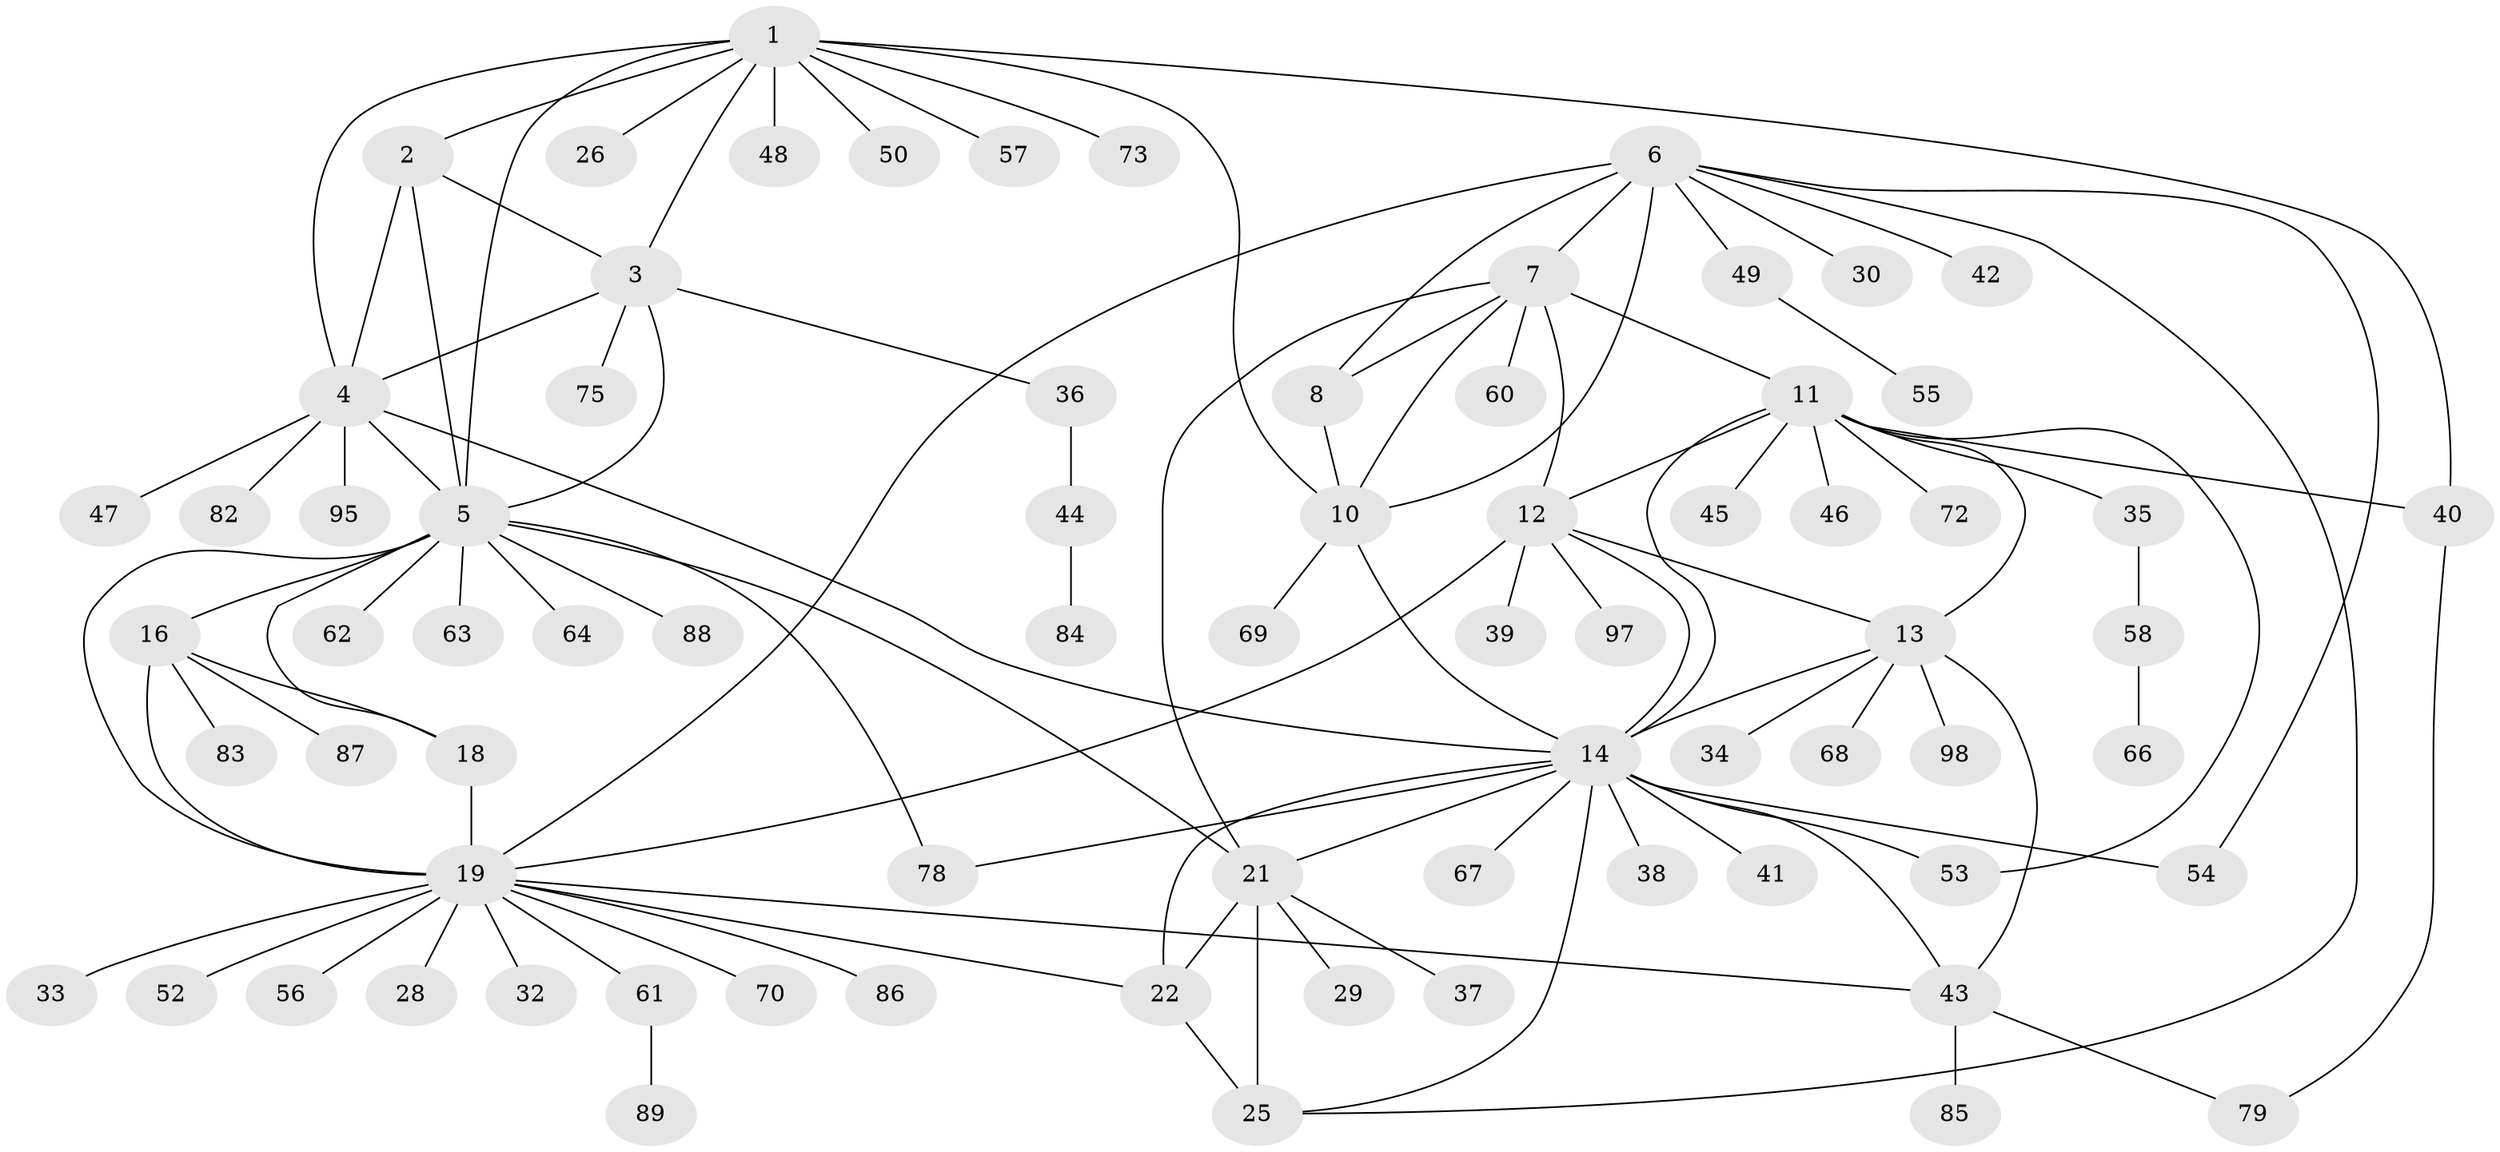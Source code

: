 // original degree distribution, {12: 0.02, 4: 0.03, 7: 0.06, 9: 0.04, 6: 0.02, 8: 0.03, 10: 0.02, 5: 0.05, 1: 0.54, 2: 0.16, 3: 0.03}
// Generated by graph-tools (version 1.1) at 2025/11/02/27/25 16:11:36]
// undirected, 75 vertices, 108 edges
graph export_dot {
graph [start="1"]
  node [color=gray90,style=filled];
  1 [super="+51"];
  2;
  3 [super="+65"];
  4 [super="+59"];
  5 [super="+17"];
  6 [super="+9"];
  7 [super="+31"];
  8;
  10 [super="+92"];
  11 [super="+15"];
  12 [super="+94"];
  13 [super="+27"];
  14 [super="+23"];
  16 [super="+71"];
  18 [super="+77"];
  19 [super="+20"];
  21 [super="+24"];
  22;
  25 [super="+80"];
  26;
  28;
  29;
  30;
  32;
  33;
  34;
  35;
  36;
  37;
  38;
  39;
  40 [super="+100"];
  41;
  42;
  43 [super="+74"];
  44;
  45 [super="+76"];
  46;
  47;
  48;
  49;
  50;
  52;
  53;
  54;
  55;
  56;
  57;
  58 [super="+99"];
  60;
  61 [super="+96"];
  62 [super="+91"];
  63;
  64;
  66;
  67;
  68;
  69;
  70;
  72;
  73 [super="+81"];
  75;
  78 [super="+90"];
  79;
  82;
  83;
  84;
  85;
  86;
  87;
  88 [super="+93"];
  89;
  95;
  97;
  98;
  1 -- 2;
  1 -- 3;
  1 -- 4;
  1 -- 5;
  1 -- 10;
  1 -- 26;
  1 -- 40;
  1 -- 48;
  1 -- 50;
  1 -- 57;
  1 -- 73;
  2 -- 3;
  2 -- 4;
  2 -- 5;
  3 -- 4;
  3 -- 5;
  3 -- 36;
  3 -- 75;
  4 -- 5;
  4 -- 14;
  4 -- 47;
  4 -- 82;
  4 -- 95;
  5 -- 63;
  5 -- 88;
  5 -- 16;
  5 -- 64;
  5 -- 18;
  5 -- 19 [weight=2];
  5 -- 62;
  5 -- 21;
  5 -- 78;
  6 -- 7 [weight=2];
  6 -- 8 [weight=2];
  6 -- 10 [weight=2];
  6 -- 42;
  6 -- 54;
  6 -- 49;
  6 -- 19;
  6 -- 25;
  6 -- 30;
  7 -- 8;
  7 -- 10;
  7 -- 11;
  7 -- 60;
  7 -- 21;
  7 -- 12;
  8 -- 10;
  10 -- 69;
  10 -- 14;
  11 -- 12 [weight=2];
  11 -- 13 [weight=2];
  11 -- 14 [weight=2];
  11 -- 40;
  11 -- 45;
  11 -- 46;
  11 -- 53;
  11 -- 72;
  11 -- 35;
  12 -- 13;
  12 -- 14;
  12 -- 19;
  12 -- 39;
  12 -- 97;
  13 -- 14;
  13 -- 34;
  13 -- 68;
  13 -- 98;
  13 -- 43;
  14 -- 38;
  14 -- 54;
  14 -- 67;
  14 -- 41;
  14 -- 43;
  14 -- 78;
  14 -- 21 [weight=2];
  14 -- 22;
  14 -- 53;
  14 -- 25;
  16 -- 18;
  16 -- 19 [weight=2];
  16 -- 83;
  16 -- 87;
  18 -- 19 [weight=2];
  19 -- 22;
  19 -- 28;
  19 -- 52;
  19 -- 32;
  19 -- 33;
  19 -- 70;
  19 -- 43;
  19 -- 86;
  19 -- 56;
  19 -- 61;
  21 -- 22 [weight=2];
  21 -- 25 [weight=2];
  21 -- 29;
  21 -- 37;
  22 -- 25;
  35 -- 58;
  36 -- 44;
  40 -- 79;
  43 -- 79;
  43 -- 85;
  44 -- 84;
  49 -- 55;
  58 -- 66;
  61 -- 89;
}
